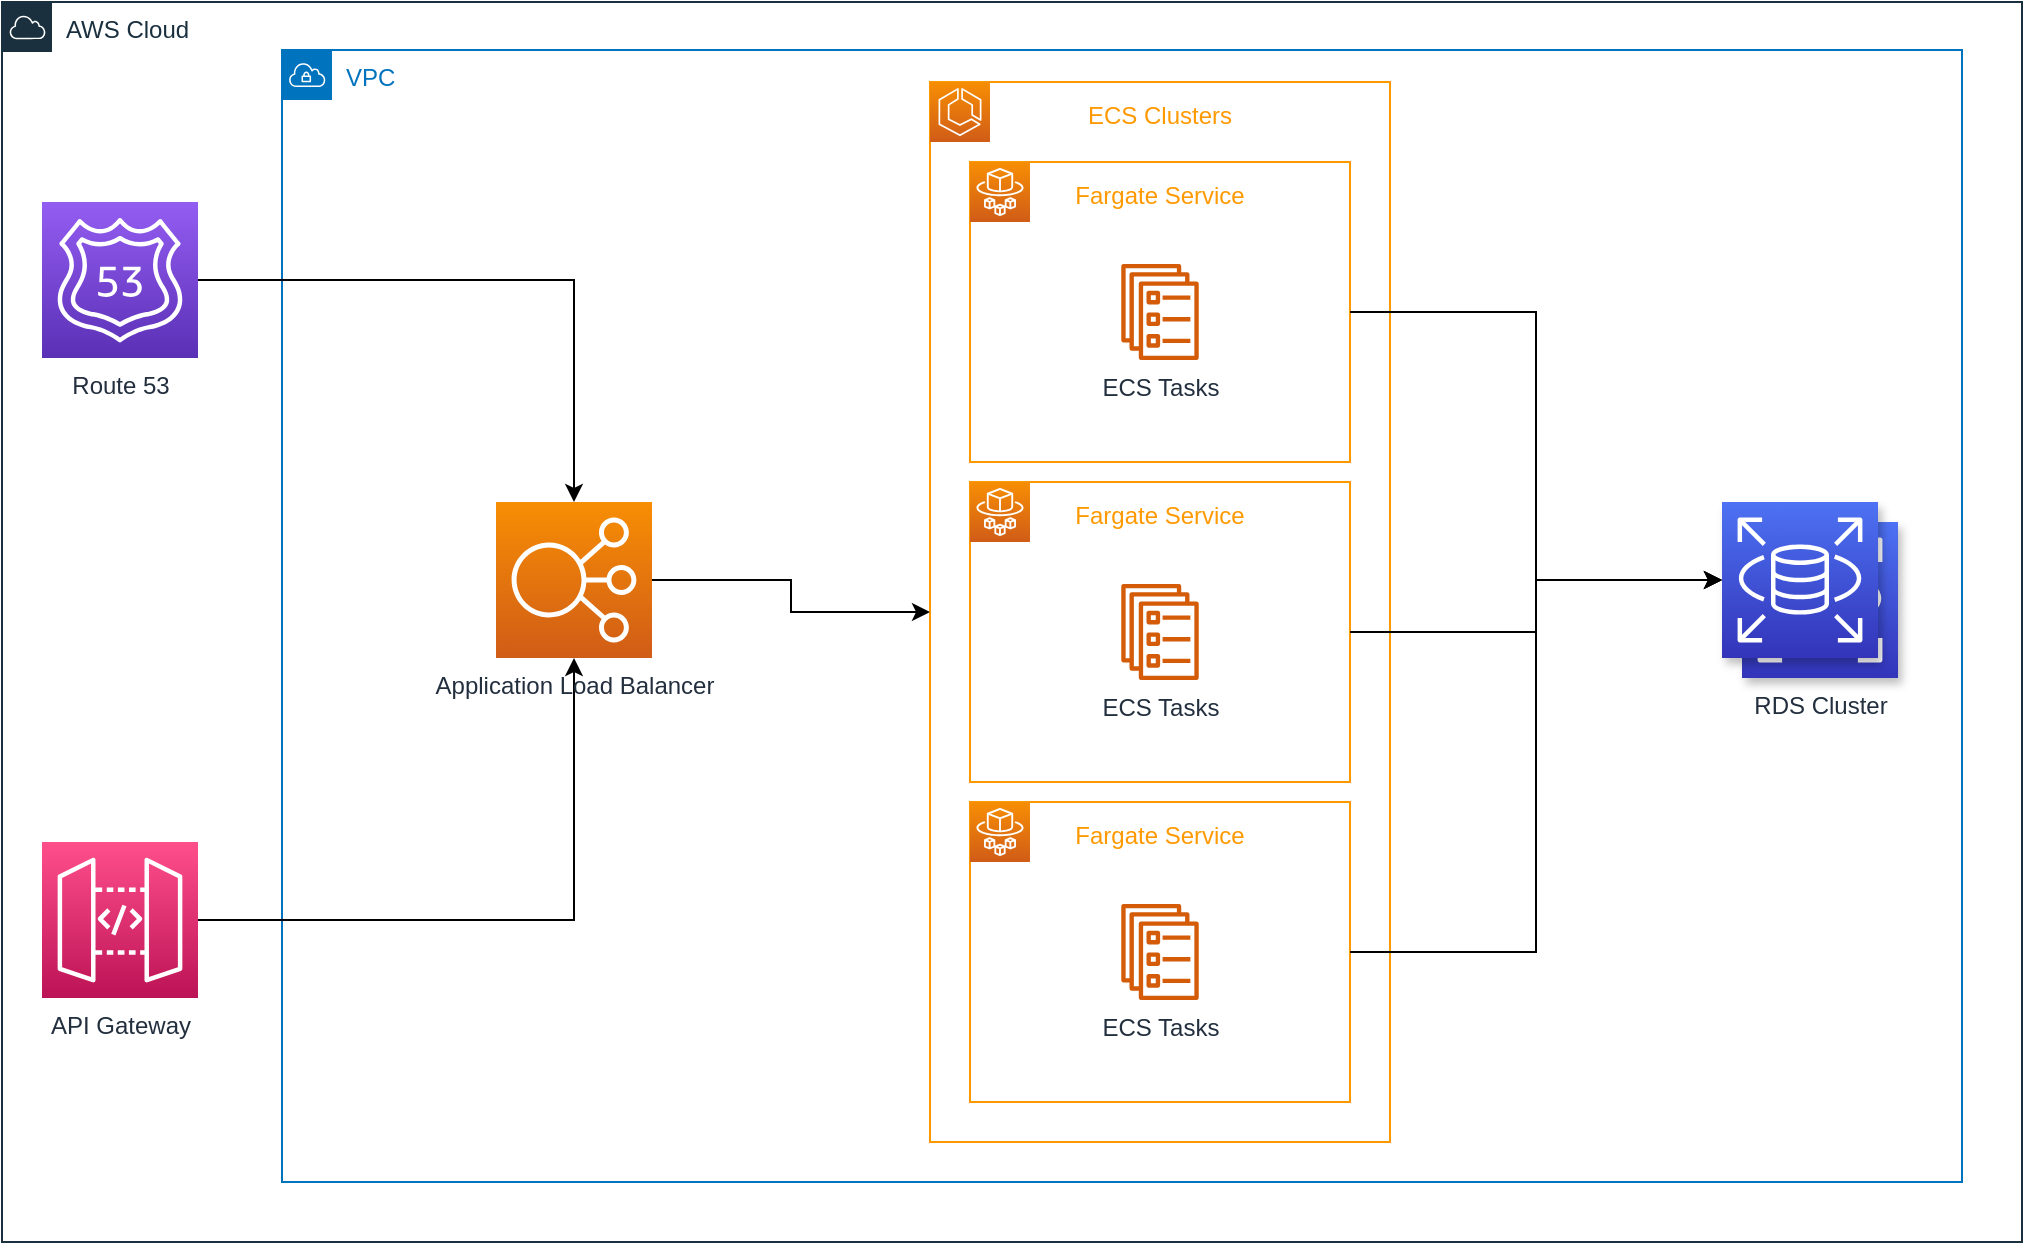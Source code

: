<mxfile version="21.6.5" type="github">
  <diagram name="Page-1" id="6VvenvqKkfI1LP6hs6xU">
    <mxGraphModel dx="1578" dy="1014" grid="1" gridSize="10" guides="1" tooltips="1" connect="1" arrows="1" fold="1" page="1" pageScale="1" pageWidth="850" pageHeight="1100" math="0" shadow="0">
      <root>
        <mxCell id="0" />
        <mxCell id="1" parent="0" />
        <mxCell id="zs_Fc-4ZYUaIDNvFuIA1-17" value="&lt;font color=&quot;#1a303f&quot;&gt;AWS Cloud&lt;/font&gt;" style="sketch=0;outlineConnect=0;gradientColor=none;html=1;whiteSpace=wrap;fontSize=12;fontStyle=0;shape=mxgraph.aws4.group;grIcon=mxgraph.aws4.group_aws_cloud;strokeColor=#1A303F;fillColor=none;verticalAlign=top;align=left;spacingLeft=30;fontColor=#858B94;dashed=0;movable=1;resizable=1;rotatable=1;deletable=1;editable=1;locked=0;connectable=1;" vertex="1" parent="1">
          <mxGeometry x="100" y="340" width="1010" height="620" as="geometry" />
        </mxCell>
        <mxCell id="zs_Fc-4ZYUaIDNvFuIA1-20" value="&lt;font color=&quot;#0073bf&quot;&gt;VPC&lt;/font&gt;" style="sketch=0;outlineConnect=0;gradientColor=none;html=1;whiteSpace=wrap;fontSize=12;fontStyle=0;shape=mxgraph.aws4.group;grIcon=mxgraph.aws4.group_vpc;strokeColor=#0073BF;fillColor=none;verticalAlign=top;align=left;spacingLeft=30;fontColor=#B6BABF;dashed=0;" vertex="1" parent="1">
          <mxGeometry x="240" y="364" width="840" height="566" as="geometry" />
        </mxCell>
        <mxCell id="zs_Fc-4ZYUaIDNvFuIA1-34" value="" style="group" vertex="1" connectable="0" parent="1">
          <mxGeometry x="564" y="380" width="230" height="530" as="geometry" />
        </mxCell>
        <mxCell id="zs_Fc-4ZYUaIDNvFuIA1-33" value="&lt;div align=&quot;center&quot;&gt;&lt;div&gt;ECS Clusters&lt;/div&gt;&lt;/div&gt;" style="outlineConnect=0;gradientColor=none;html=1;whiteSpace=wrap;fontSize=12;fontStyle=0;strokeColor=#FF9900;fillColor=none;verticalAlign=top;align=center;fontColor=#FF9900;dashed=0;spacingTop=3;" vertex="1" parent="zs_Fc-4ZYUaIDNvFuIA1-34">
          <mxGeometry width="230" height="530" as="geometry" />
        </mxCell>
        <mxCell id="zs_Fc-4ZYUaIDNvFuIA1-32" value="" style="sketch=0;points=[[0,0,0],[0.25,0,0],[0.5,0,0],[0.75,0,0],[1,0,0],[0,1,0],[0.25,1,0],[0.5,1,0],[0.75,1,0],[1,1,0],[0,0.25,0],[0,0.5,0],[0,0.75,0],[1,0.25,0],[1,0.5,0],[1,0.75,0]];outlineConnect=0;fontColor=#232F3E;gradientColor=#F78E04;gradientDirection=north;fillColor=#D05C17;strokeColor=#ffffff;dashed=0;verticalLabelPosition=bottom;verticalAlign=top;align=center;html=1;fontSize=12;fontStyle=0;aspect=fixed;shape=mxgraph.aws4.resourceIcon;resIcon=mxgraph.aws4.ecs;" vertex="1" parent="zs_Fc-4ZYUaIDNvFuIA1-34">
          <mxGeometry width="30" height="30" as="geometry" />
        </mxCell>
        <mxCell id="zs_Fc-4ZYUaIDNvFuIA1-43" value="ECS Tasks" style="sketch=0;outlineConnect=0;fontColor=#232F3E;gradientColor=none;fillColor=#D45B07;strokeColor=none;dashed=0;verticalLabelPosition=bottom;verticalAlign=top;align=center;html=1;fontSize=12;fontStyle=0;aspect=fixed;pointerEvents=1;shape=mxgraph.aws4.ecs_service;" vertex="1" parent="zs_Fc-4ZYUaIDNvFuIA1-34">
          <mxGeometry x="95.5" y="91" width="39" height="48" as="geometry" />
        </mxCell>
        <mxCell id="zs_Fc-4ZYUaIDNvFuIA1-45" value="" style="group" vertex="1" connectable="0" parent="zs_Fc-4ZYUaIDNvFuIA1-34">
          <mxGeometry x="20" y="40" width="190" height="150" as="geometry" />
        </mxCell>
        <mxCell id="zs_Fc-4ZYUaIDNvFuIA1-41" value="Fargate Service" style="outlineConnect=0;gradientColor=none;html=1;whiteSpace=wrap;fontSize=12;fontStyle=0;strokeColor=#FF9900;fillColor=none;verticalAlign=top;align=center;fontColor=#FF9900;dashed=0;spacingTop=3;" vertex="1" parent="zs_Fc-4ZYUaIDNvFuIA1-45">
          <mxGeometry width="190" height="150" as="geometry" />
        </mxCell>
        <mxCell id="zs_Fc-4ZYUaIDNvFuIA1-42" value="" style="sketch=0;points=[[0,0,0],[0.25,0,0],[0.5,0,0],[0.75,0,0],[1,0,0],[0,1,0],[0.25,1,0],[0.5,1,0],[0.75,1,0],[1,1,0],[0,0.25,0],[0,0.5,0],[0,0.75,0],[1,0.25,0],[1,0.5,0],[1,0.75,0]];outlineConnect=0;fontColor=#232F3E;gradientColor=#F78E04;gradientDirection=north;fillColor=#D05C17;strokeColor=#ffffff;dashed=0;verticalLabelPosition=bottom;verticalAlign=top;align=center;html=1;fontSize=12;fontStyle=0;aspect=fixed;shape=mxgraph.aws4.resourceIcon;resIcon=mxgraph.aws4.fargate;" vertex="1" parent="zs_Fc-4ZYUaIDNvFuIA1-45">
          <mxGeometry width="30" height="30" as="geometry" />
        </mxCell>
        <mxCell id="zs_Fc-4ZYUaIDNvFuIA1-57" value="" style="group" vertex="1" connectable="0" parent="zs_Fc-4ZYUaIDNvFuIA1-34">
          <mxGeometry x="20" y="200" width="190" height="150" as="geometry" />
        </mxCell>
        <mxCell id="zs_Fc-4ZYUaIDNvFuIA1-58" value="Fargate Service" style="outlineConnect=0;gradientColor=none;html=1;whiteSpace=wrap;fontSize=12;fontStyle=0;strokeColor=#FF9900;fillColor=none;verticalAlign=top;align=center;fontColor=#FF9900;dashed=0;spacingTop=3;" vertex="1" parent="zs_Fc-4ZYUaIDNvFuIA1-57">
          <mxGeometry width="190" height="150" as="geometry" />
        </mxCell>
        <mxCell id="zs_Fc-4ZYUaIDNvFuIA1-59" value="" style="sketch=0;points=[[0,0,0],[0.25,0,0],[0.5,0,0],[0.75,0,0],[1,0,0],[0,1,0],[0.25,1,0],[0.5,1,0],[0.75,1,0],[1,1,0],[0,0.25,0],[0,0.5,0],[0,0.75,0],[1,0.25,0],[1,0.5,0],[1,0.75,0]];outlineConnect=0;fontColor=#232F3E;gradientColor=#F78E04;gradientDirection=north;fillColor=#D05C17;strokeColor=#ffffff;dashed=0;verticalLabelPosition=bottom;verticalAlign=top;align=center;html=1;fontSize=12;fontStyle=0;aspect=fixed;shape=mxgraph.aws4.resourceIcon;resIcon=mxgraph.aws4.fargate;" vertex="1" parent="zs_Fc-4ZYUaIDNvFuIA1-57">
          <mxGeometry width="30" height="30" as="geometry" />
        </mxCell>
        <mxCell id="zs_Fc-4ZYUaIDNvFuIA1-60" value="ECS Tasks" style="sketch=0;outlineConnect=0;fontColor=#232F3E;gradientColor=none;fillColor=#D45B07;strokeColor=none;dashed=0;verticalLabelPosition=bottom;verticalAlign=top;align=center;html=1;fontSize=12;fontStyle=0;aspect=fixed;pointerEvents=1;shape=mxgraph.aws4.ecs_service;" vertex="1" parent="zs_Fc-4ZYUaIDNvFuIA1-57">
          <mxGeometry x="75.5" y="51" width="39" height="48" as="geometry" />
        </mxCell>
        <mxCell id="zs_Fc-4ZYUaIDNvFuIA1-61" value="" style="group" vertex="1" connectable="0" parent="zs_Fc-4ZYUaIDNvFuIA1-34">
          <mxGeometry x="20" y="360" width="190" height="150" as="geometry" />
        </mxCell>
        <mxCell id="zs_Fc-4ZYUaIDNvFuIA1-62" value="Fargate Service" style="outlineConnect=0;gradientColor=none;html=1;whiteSpace=wrap;fontSize=12;fontStyle=0;strokeColor=#FF9900;fillColor=none;verticalAlign=top;align=center;fontColor=#FF9900;dashed=0;spacingTop=3;" vertex="1" parent="zs_Fc-4ZYUaIDNvFuIA1-61">
          <mxGeometry width="190" height="150" as="geometry" />
        </mxCell>
        <mxCell id="zs_Fc-4ZYUaIDNvFuIA1-63" value="" style="sketch=0;points=[[0,0,0],[0.25,0,0],[0.5,0,0],[0.75,0,0],[1,0,0],[0,1,0],[0.25,1,0],[0.5,1,0],[0.75,1,0],[1,1,0],[0,0.25,0],[0,0.5,0],[0,0.75,0],[1,0.25,0],[1,0.5,0],[1,0.75,0]];outlineConnect=0;fontColor=#232F3E;gradientColor=#F78E04;gradientDirection=north;fillColor=#D05C17;strokeColor=#ffffff;dashed=0;verticalLabelPosition=bottom;verticalAlign=top;align=center;html=1;fontSize=12;fontStyle=0;aspect=fixed;shape=mxgraph.aws4.resourceIcon;resIcon=mxgraph.aws4.fargate;" vertex="1" parent="zs_Fc-4ZYUaIDNvFuIA1-61">
          <mxGeometry width="30" height="30" as="geometry" />
        </mxCell>
        <mxCell id="zs_Fc-4ZYUaIDNvFuIA1-64" value="ECS Tasks" style="sketch=0;outlineConnect=0;fontColor=#232F3E;gradientColor=none;fillColor=#D45B07;strokeColor=none;dashed=0;verticalLabelPosition=bottom;verticalAlign=top;align=center;html=1;fontSize=12;fontStyle=0;aspect=fixed;pointerEvents=1;shape=mxgraph.aws4.ecs_service;" vertex="1" parent="zs_Fc-4ZYUaIDNvFuIA1-61">
          <mxGeometry x="75.5" y="51" width="39" height="48" as="geometry" />
        </mxCell>
        <mxCell id="zs_Fc-4ZYUaIDNvFuIA1-19" style="edgeStyle=orthogonalEdgeStyle;rounded=0;orthogonalLoop=1;jettySize=auto;html=1;" edge="1" parent="1" source="zs_Fc-4ZYUaIDNvFuIA1-1" target="zs_Fc-4ZYUaIDNvFuIA1-3">
          <mxGeometry relative="1" as="geometry" />
        </mxCell>
        <mxCell id="zs_Fc-4ZYUaIDNvFuIA1-1" value="Route 53" style="sketch=0;points=[[0,0,0],[0.25,0,0],[0.5,0,0],[0.75,0,0],[1,0,0],[0,1,0],[0.25,1,0],[0.5,1,0],[0.75,1,0],[1,1,0],[0,0.25,0],[0,0.5,0],[0,0.75,0],[1,0.25,0],[1,0.5,0],[1,0.75,0]];outlineConnect=0;fontColor=#232F3E;gradientColor=#945DF2;gradientDirection=north;fillColor=#5A30B5;strokeColor=#ffffff;dashed=0;verticalLabelPosition=bottom;verticalAlign=top;align=center;html=1;fontSize=12;fontStyle=0;aspect=fixed;shape=mxgraph.aws4.resourceIcon;resIcon=mxgraph.aws4.route_53;" vertex="1" parent="1">
          <mxGeometry x="120" y="440" width="78" height="78" as="geometry" />
        </mxCell>
        <mxCell id="zs_Fc-4ZYUaIDNvFuIA1-18" style="edgeStyle=orthogonalEdgeStyle;rounded=0;orthogonalLoop=1;jettySize=auto;html=1;entryX=0.5;entryY=1;entryDx=0;entryDy=0;entryPerimeter=0;" edge="1" parent="1" source="zs_Fc-4ZYUaIDNvFuIA1-2" target="zs_Fc-4ZYUaIDNvFuIA1-3">
          <mxGeometry relative="1" as="geometry" />
        </mxCell>
        <mxCell id="zs_Fc-4ZYUaIDNvFuIA1-2" value="API Gateway" style="sketch=0;points=[[0,0,0],[0.25,0,0],[0.5,0,0],[0.75,0,0],[1,0,0],[0,1,0],[0.25,1,0],[0.5,1,0],[0.75,1,0],[1,1,0],[0,0.25,0],[0,0.5,0],[0,0.75,0],[1,0.25,0],[1,0.5,0],[1,0.75,0]];outlineConnect=0;fontColor=#232F3E;gradientColor=#FF4F8B;gradientDirection=north;fillColor=#BC1356;strokeColor=#ffffff;dashed=0;verticalLabelPosition=bottom;verticalAlign=top;align=center;html=1;fontSize=12;fontStyle=0;aspect=fixed;shape=mxgraph.aws4.resourceIcon;resIcon=mxgraph.aws4.api_gateway;" vertex="1" parent="1">
          <mxGeometry x="120" y="760" width="78" height="78" as="geometry" />
        </mxCell>
        <mxCell id="zs_Fc-4ZYUaIDNvFuIA1-65" style="edgeStyle=orthogonalEdgeStyle;rounded=0;orthogonalLoop=1;jettySize=auto;html=1;entryX=0;entryY=0.5;entryDx=0;entryDy=0;" edge="1" parent="1" source="zs_Fc-4ZYUaIDNvFuIA1-3" target="zs_Fc-4ZYUaIDNvFuIA1-33">
          <mxGeometry relative="1" as="geometry" />
        </mxCell>
        <mxCell id="zs_Fc-4ZYUaIDNvFuIA1-3" value="Application Load Balancer" style="sketch=0;points=[[0,0,0],[0.25,0,0],[0.5,0,0],[0.75,0,0],[1,0,0],[0,1,0],[0.25,1,0],[0.5,1,0],[0.75,1,0],[1,1,0],[0,0.25,0],[0,0.5,0],[0,0.75,0],[1,0.25,0],[1,0.5,0],[1,0.75,0]];outlineConnect=0;fontColor=#232F3E;gradientColor=#F78E04;gradientDirection=north;fillColor=#D05C17;strokeColor=#ffffff;dashed=0;verticalLabelPosition=bottom;verticalAlign=top;align=center;html=1;fontSize=12;fontStyle=0;aspect=fixed;shape=mxgraph.aws4.resourceIcon;resIcon=mxgraph.aws4.elastic_load_balancing;" vertex="1" parent="1">
          <mxGeometry x="347" y="590" width="78" height="78" as="geometry" />
        </mxCell>
        <mxCell id="zs_Fc-4ZYUaIDNvFuIA1-8" value="&#xa;&#xa;&#xa;&#xa;&#xa;&#xa;" style="group" vertex="1" connectable="0" parent="1">
          <mxGeometry x="960" y="590" width="88" height="88" as="geometry" />
        </mxCell>
        <mxCell id="zs_Fc-4ZYUaIDNvFuIA1-5" value="RDS Cluster" style="sketch=0;points=[[0,0,0],[0.25,0,0],[0.5,0,0],[0.75,0,0],[1,0,0],[0,1,0],[0.25,1,0],[0.5,1,0],[0.75,1,0],[1,1,0],[0,0.25,0],[0,0.5,0],[0,0.75,0],[1,0.25,0],[1,0.5,0],[1,0.75,0]];outlineConnect=0;fontColor=#232F3E;gradientColor=#4D72F3;gradientDirection=north;fillColor=#3334B9;strokeColor=#ffffff;dashed=0;verticalLabelPosition=bottom;verticalAlign=top;align=center;html=1;fontSize=12;fontStyle=0;aspect=fixed;shape=mxgraph.aws4.resourceIcon;resIcon=mxgraph.aws4.rds;shadow=1;container=0;" vertex="1" parent="zs_Fc-4ZYUaIDNvFuIA1-8">
          <mxGeometry x="10" y="10" width="78" height="78" as="geometry" />
        </mxCell>
        <mxCell id="zs_Fc-4ZYUaIDNvFuIA1-6" value="" style="sketch=0;points=[[0,0,0],[0.25,0,0],[0.5,0,0],[0.75,0,0],[1,0,0],[0,1,0],[0.25,1,0],[0.5,1,0],[0.75,1,0],[1,1,0],[0,0.25,0],[0,0.5,0],[0,0.75,0],[1,0.25,0],[1,0.5,0],[1,0.75,0]];outlineConnect=0;fontColor=#232F3E;gradientColor=#4D72F3;gradientDirection=north;fillColor=#3334B9;strokeColor=#ffffff;dashed=0;verticalLabelPosition=bottom;verticalAlign=top;align=center;html=1;fontSize=12;fontStyle=0;aspect=fixed;shape=mxgraph.aws4.resourceIcon;resIcon=mxgraph.aws4.rds;shadow=1;container=0;" vertex="1" parent="zs_Fc-4ZYUaIDNvFuIA1-8">
          <mxGeometry width="78" height="78" as="geometry" />
        </mxCell>
        <mxCell id="zs_Fc-4ZYUaIDNvFuIA1-66" style="edgeStyle=orthogonalEdgeStyle;rounded=0;orthogonalLoop=1;jettySize=auto;html=1;entryX=0;entryY=0.5;entryDx=0;entryDy=0;entryPerimeter=0;" edge="1" parent="1" source="zs_Fc-4ZYUaIDNvFuIA1-41" target="zs_Fc-4ZYUaIDNvFuIA1-6">
          <mxGeometry relative="1" as="geometry" />
        </mxCell>
        <mxCell id="zs_Fc-4ZYUaIDNvFuIA1-67" style="edgeStyle=orthogonalEdgeStyle;rounded=0;orthogonalLoop=1;jettySize=auto;html=1;" edge="1" parent="1" source="zs_Fc-4ZYUaIDNvFuIA1-58" target="zs_Fc-4ZYUaIDNvFuIA1-6">
          <mxGeometry relative="1" as="geometry" />
        </mxCell>
        <mxCell id="zs_Fc-4ZYUaIDNvFuIA1-68" style="edgeStyle=orthogonalEdgeStyle;rounded=0;orthogonalLoop=1;jettySize=auto;html=1;entryX=0;entryY=0.5;entryDx=0;entryDy=0;entryPerimeter=0;" edge="1" parent="1" source="zs_Fc-4ZYUaIDNvFuIA1-62" target="zs_Fc-4ZYUaIDNvFuIA1-6">
          <mxGeometry relative="1" as="geometry" />
        </mxCell>
      </root>
    </mxGraphModel>
  </diagram>
</mxfile>

